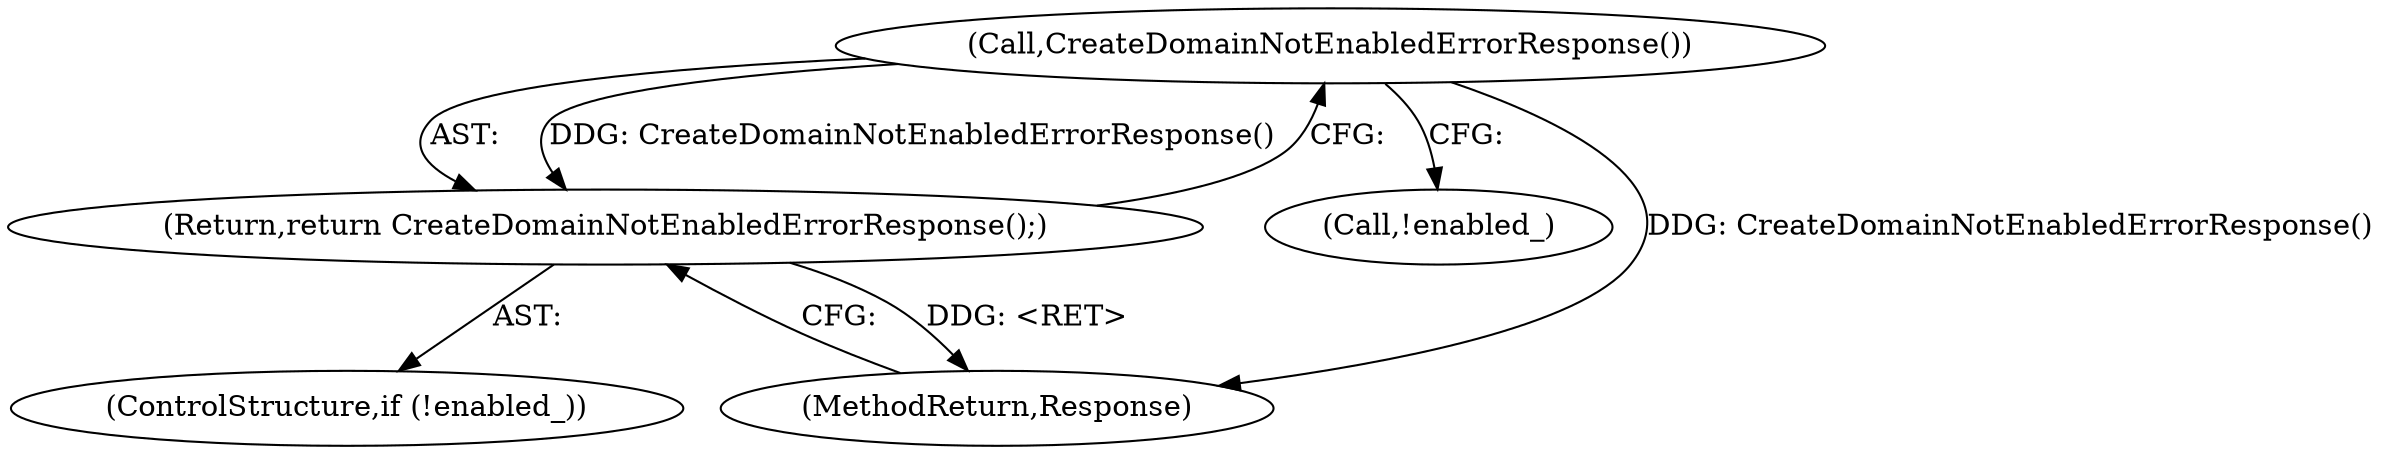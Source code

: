 digraph "0_Chrome_3c8e4852477d5b1e2da877808c998dc57db9460f_25@API" {
"1000109" [label="(Call,CreateDomainNotEnabledErrorResponse())"];
"1000108" [label="(Return,return CreateDomainNotEnabledErrorResponse();)"];
"1000108" [label="(Return,return CreateDomainNotEnabledErrorResponse();)"];
"1000109" [label="(Call,CreateDomainNotEnabledErrorResponse())"];
"1000106" [label="(Call,!enabled_)"];
"1000145" [label="(MethodReturn,Response)"];
"1000105" [label="(ControlStructure,if (!enabled_))"];
"1000109" -> "1000108"  [label="AST: "];
"1000109" -> "1000106"  [label="CFG: "];
"1000108" -> "1000109"  [label="CFG: "];
"1000109" -> "1000145"  [label="DDG: CreateDomainNotEnabledErrorResponse()"];
"1000109" -> "1000108"  [label="DDG: CreateDomainNotEnabledErrorResponse()"];
"1000108" -> "1000105"  [label="AST: "];
"1000145" -> "1000108"  [label="CFG: "];
"1000108" -> "1000145"  [label="DDG: <RET>"];
}
